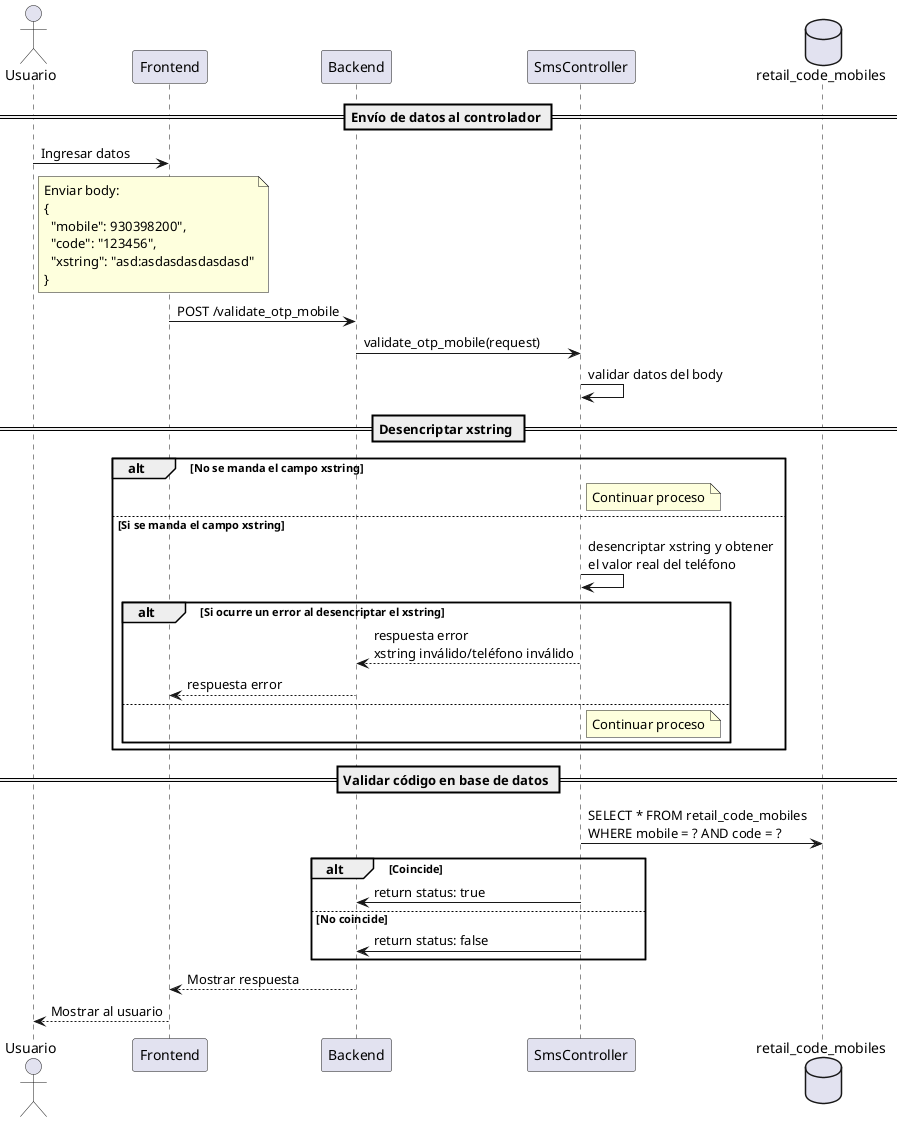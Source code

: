 @startuml validate_otp_mobile
actor Usuario
participant Frontend
participant Backend
participant SmsController
database DB as "retail_code_mobiles"

== Envío de datos al controlador ==
Usuario -> Frontend : Ingresar datos
note right of Usuario
  Enviar body:
  {
    "mobile": 930398200",
    "code": "123456",
    "xstring": "asd:asdasdasdasdasd"
  }
end note
Frontend -> Backend : POST /validate_otp_mobile
Backend -> SmsController : validate_otp_mobile(request)
SmsController -> SmsController : validar datos del body

== Desencriptar xstring ==
alt No se manda el campo xstring 
    note right of SmsController
        Continuar proceso
    end note
else Si se manda el campo xstring
    SmsController -> SmsController : desencriptar xstring y obtener\nel valor real del teléfono
    alt Si ocurre un error al desencriptar el xstring
        SmsController --> Backend : respuesta error\nxstring inválido/teléfono inválido
        Backend --> Frontend : respuesta error
    else
        note right of SmsController
            Continuar proceso
        end note
    end
end

== Validar código en base de datos ==
SmsController -> DB : SELECT * FROM retail_code_mobiles\nWHERE mobile = ? AND code = ?
alt Coincide
    SmsController -> Backend : return status: true
else No coincide
    SmsController -> Backend : return status: false
end

Backend --> Frontend : Mostrar respuesta
Frontend --> Usuario : Mostrar al usuario
@enduml